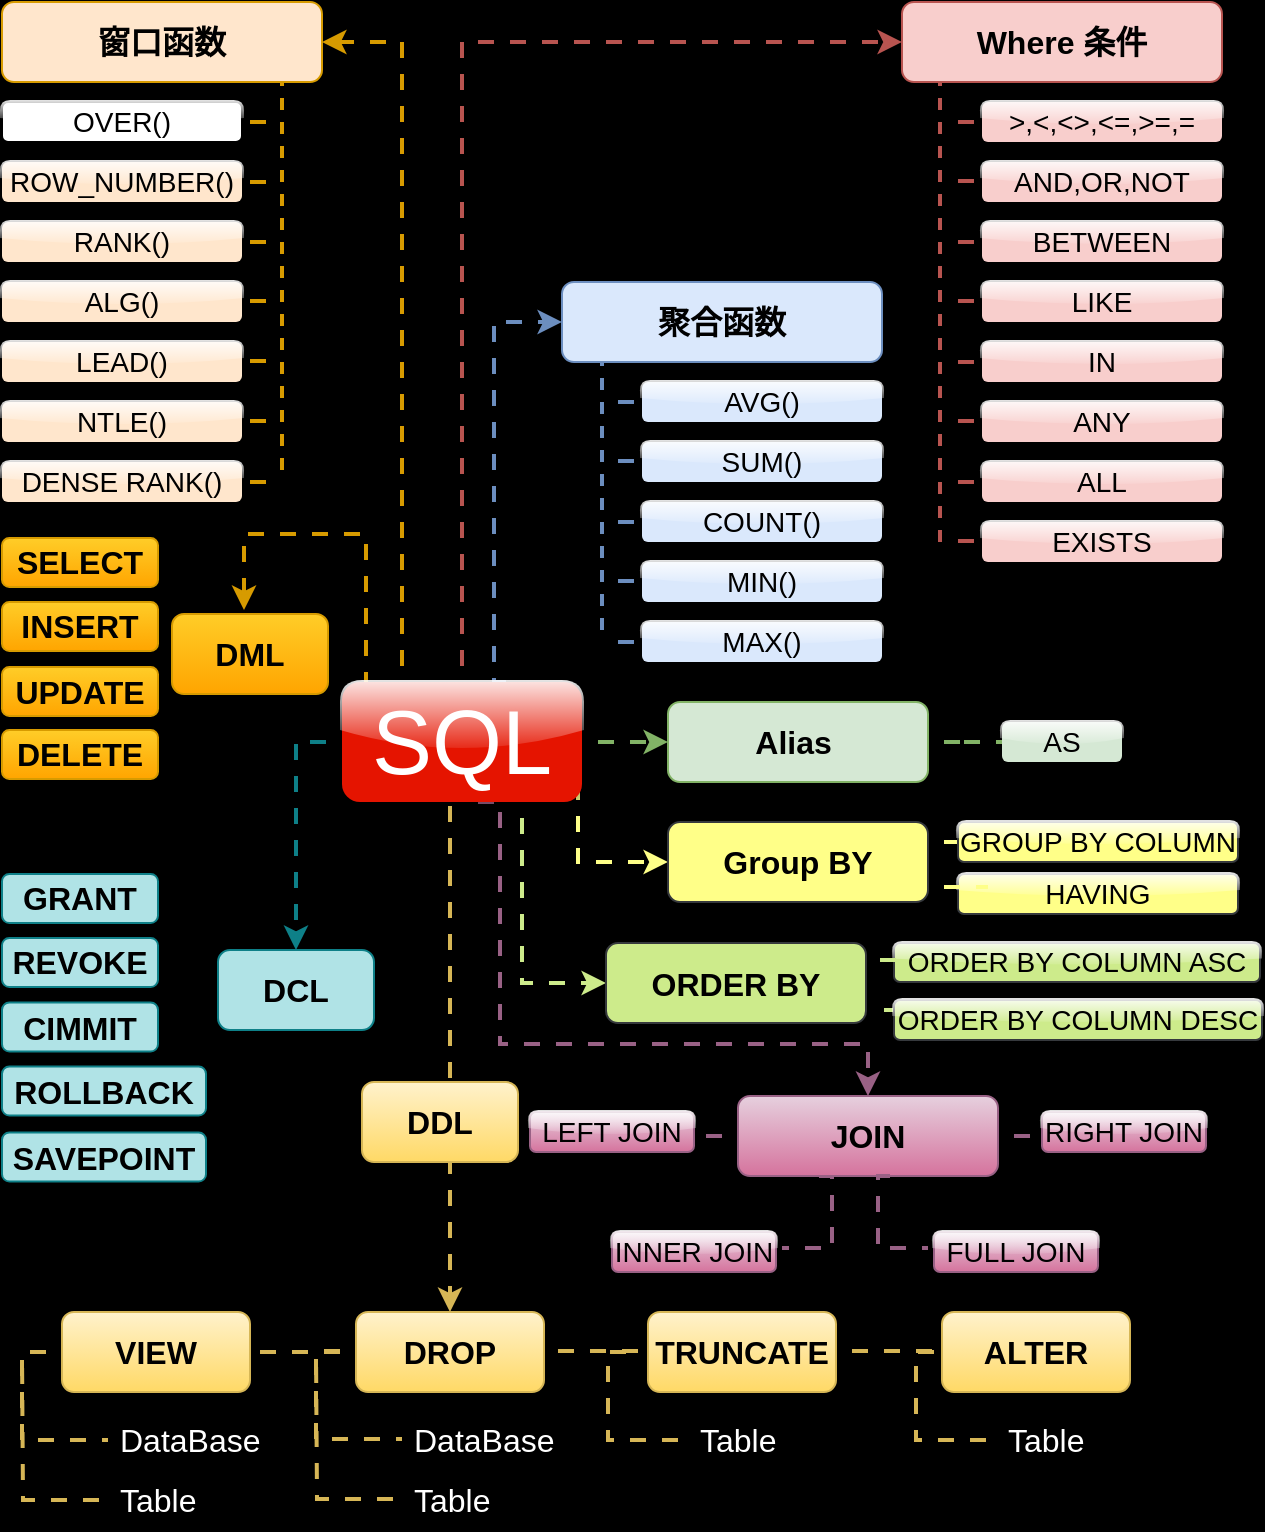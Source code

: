 <mxfile version="24.7.6">
  <diagram name="第 1 页" id="hkiS7akkz8xl4uqmDJ8C">
    <mxGraphModel dx="1306" dy="981" grid="0" gridSize="10" guides="1" tooltips="1" connect="1" arrows="1" fold="1" page="1" pageScale="1" pageWidth="827" pageHeight="1169" background="#000000" math="0" shadow="0">
      <root>
        <mxCell id="0" />
        <mxCell id="1" parent="0" />
        <mxCell id="HsaPHBdeyG-jnKCgwa2D-12" style="edgeStyle=orthogonalEdgeStyle;rounded=0;orthogonalLoop=1;jettySize=auto;html=1;exitX=0.25;exitY=0;exitDx=0;exitDy=0;entryX=1;entryY=0.5;entryDx=0;entryDy=0;strokeWidth=2;flowAnimation=1;fillColor=#ffe6cc;strokeColor=#d79b00;fontColor=#000000;" edge="1" parent="1" source="HsaPHBdeyG-jnKCgwa2D-1" target="HsaPHBdeyG-jnKCgwa2D-11">
          <mxGeometry relative="1" as="geometry">
            <Array as="points">
              <mxPoint x="350" y="310" />
              <mxPoint x="350" y="50" />
            </Array>
          </mxGeometry>
        </mxCell>
        <mxCell id="HsaPHBdeyG-jnKCgwa2D-25" style="edgeStyle=orthogonalEdgeStyle;rounded=0;orthogonalLoop=1;jettySize=auto;html=1;exitX=0.5;exitY=0;exitDx=0;exitDy=0;entryX=0;entryY=0.5;entryDx=0;entryDy=0;strokeWidth=2;fillColor=#f8cecc;strokeColor=#b85450;flowAnimation=1;fontColor=#000000;" edge="1" parent="1" source="HsaPHBdeyG-jnKCgwa2D-1" target="HsaPHBdeyG-jnKCgwa2D-24">
          <mxGeometry relative="1" as="geometry" />
        </mxCell>
        <mxCell id="HsaPHBdeyG-jnKCgwa2D-52" style="edgeStyle=orthogonalEdgeStyle;rounded=0;orthogonalLoop=1;jettySize=auto;html=1;exitX=0.75;exitY=0;exitDx=0;exitDy=0;entryX=0;entryY=0.5;entryDx=0;entryDy=0;fillColor=#dae8fc;strokeColor=#6c8ebf;strokeWidth=2;flowAnimation=1;fontColor=#000000;" edge="1" parent="1" source="HsaPHBdeyG-jnKCgwa2D-1" target="HsaPHBdeyG-jnKCgwa2D-51">
          <mxGeometry relative="1" as="geometry">
            <Array as="points">
              <mxPoint x="396" y="370" />
              <mxPoint x="396" y="190" />
            </Array>
          </mxGeometry>
        </mxCell>
        <mxCell id="HsaPHBdeyG-jnKCgwa2D-69" style="edgeStyle=orthogonalEdgeStyle;rounded=0;orthogonalLoop=1;jettySize=auto;html=1;exitX=1;exitY=0.5;exitDx=0;exitDy=0;fillColor=#d5e8d4;strokeColor=#82b366;strokeWidth=2;flowAnimation=1;fontColor=#000000;" edge="1" parent="1" source="HsaPHBdeyG-jnKCgwa2D-1" target="HsaPHBdeyG-jnKCgwa2D-68">
          <mxGeometry relative="1" as="geometry" />
        </mxCell>
        <mxCell id="HsaPHBdeyG-jnKCgwa2D-79" style="edgeStyle=orthogonalEdgeStyle;rounded=0;orthogonalLoop=1;jettySize=auto;html=1;exitX=1;exitY=0.75;exitDx=0;exitDy=0;entryX=0;entryY=0.5;entryDx=0;entryDy=0;strokeWidth=2;strokeColor=#feff88;fillColor=#ffff88;flowAnimation=1;" edge="1" parent="1" source="HsaPHBdeyG-jnKCgwa2D-1" target="HsaPHBdeyG-jnKCgwa2D-72">
          <mxGeometry relative="1" as="geometry">
            <Array as="points">
              <mxPoint x="438" y="415" />
              <mxPoint x="438" y="460" />
            </Array>
          </mxGeometry>
        </mxCell>
        <mxCell id="HsaPHBdeyG-jnKCgwa2D-81" style="edgeStyle=orthogonalEdgeStyle;rounded=0;orthogonalLoop=1;jettySize=auto;html=1;exitX=0.75;exitY=1;exitDx=0;exitDy=0;entryX=0;entryY=0.5;entryDx=0;entryDy=0;fillColor=#cdeb8b;strokeColor=#cdeb8b;strokeWidth=2;flowAnimation=1;" edge="1" parent="1" source="HsaPHBdeyG-jnKCgwa2D-1" target="HsaPHBdeyG-jnKCgwa2D-80">
          <mxGeometry relative="1" as="geometry" />
        </mxCell>
        <mxCell id="HsaPHBdeyG-jnKCgwa2D-91" style="edgeStyle=orthogonalEdgeStyle;rounded=0;orthogonalLoop=1;jettySize=auto;html=1;exitX=0.5;exitY=1;exitDx=0;exitDy=0;entryX=0.5;entryY=0;entryDx=0;entryDy=0;fillColor=#e6d0de;gradientColor=#d5739d;strokeColor=#996185;strokeWidth=2;flowAnimation=1;" edge="1" parent="1" source="HsaPHBdeyG-jnKCgwa2D-1" target="HsaPHBdeyG-jnKCgwa2D-90">
          <mxGeometry relative="1" as="geometry">
            <Array as="points">
              <mxPoint x="399" y="430" />
              <mxPoint x="399" y="551" />
              <mxPoint x="583" y="551" />
            </Array>
          </mxGeometry>
        </mxCell>
        <mxCell id="HsaPHBdeyG-jnKCgwa2D-103" style="edgeStyle=orthogonalEdgeStyle;rounded=0;orthogonalLoop=1;jettySize=auto;html=1;exitX=0;exitY=0.25;exitDx=0;exitDy=0;fillColor=#ffcd28;gradientColor=#ffa500;strokeColor=#d79b00;strokeWidth=2;flowAnimation=1;" edge="1" parent="1" source="HsaPHBdeyG-jnKCgwa2D-1">
          <mxGeometry relative="1" as="geometry">
            <mxPoint x="271" y="334" as="targetPoint" />
            <Array as="points">
              <mxPoint x="332" y="385" />
              <mxPoint x="332" y="296" />
              <mxPoint x="271" y="296" />
            </Array>
          </mxGeometry>
        </mxCell>
        <mxCell id="HsaPHBdeyG-jnKCgwa2D-115" style="edgeStyle=orthogonalEdgeStyle;rounded=0;orthogonalLoop=1;jettySize=auto;html=1;exitX=0;exitY=0.5;exitDx=0;exitDy=0;entryX=0.5;entryY=0;entryDx=0;entryDy=0;fillColor=#b0e3e6;strokeColor=#0e8088;strokeWidth=2;flowAnimation=1;" edge="1" parent="1" source="HsaPHBdeyG-jnKCgwa2D-1" target="HsaPHBdeyG-jnKCgwa2D-114">
          <mxGeometry relative="1" as="geometry" />
        </mxCell>
        <mxCell id="HsaPHBdeyG-jnKCgwa2D-1" value="SQL" style="rounded=1;whiteSpace=wrap;html=1;fillColor=#e51400;fontColor=#ffffff;strokeColor=none;fontSize=45;glass=1;shadow=1;gradientColor=none;" vertex="1" parent="1">
          <mxGeometry x="320" y="370" width="120" height="60" as="geometry" />
        </mxCell>
        <mxCell id="HsaPHBdeyG-jnKCgwa2D-132" style="edgeStyle=orthogonalEdgeStyle;rounded=0;orthogonalLoop=1;jettySize=auto;html=1;exitX=0.5;exitY=1;exitDx=0;exitDy=0;entryX=0.5;entryY=0;entryDx=0;entryDy=0;fillColor=#fff2cc;gradientColor=#ffd966;strokeColor=#d6b656;strokeWidth=2;flowAnimation=1;" edge="1" parent="1" source="HsaPHBdeyG-jnKCgwa2D-1" target="HsaPHBdeyG-jnKCgwa2D-125">
          <mxGeometry relative="1" as="geometry">
            <Array as="points">
              <mxPoint x="374" y="430" />
            </Array>
          </mxGeometry>
        </mxCell>
        <mxCell id="HsaPHBdeyG-jnKCgwa2D-2" value="OVER()" style="rounded=1;whiteSpace=wrap;html=1;glass=1;fontSize=14;" vertex="1" parent="1">
          <mxGeometry x="150" y="80" width="120" height="20" as="geometry" />
        </mxCell>
        <mxCell id="HsaPHBdeyG-jnKCgwa2D-3" value="ROW_NUMBER()" style="rounded=1;whiteSpace=wrap;html=1;glass=1;fillColor=#ffe6cc;strokeColor=none;fontSize=14;fontColor=#000000;" vertex="1" parent="1">
          <mxGeometry x="150" y="110" width="120" height="20" as="geometry" />
        </mxCell>
        <mxCell id="HsaPHBdeyG-jnKCgwa2D-4" value="RANK()" style="rounded=1;whiteSpace=wrap;html=1;glass=1;fillColor=#ffe6cc;strokeColor=none;fontSize=14;fontColor=#000000;" vertex="1" parent="1">
          <mxGeometry x="150" y="140" width="120" height="20" as="geometry" />
        </mxCell>
        <mxCell id="HsaPHBdeyG-jnKCgwa2D-6" value="ALG&lt;span style=&quot;background-color: initial; font-size: 14px;&quot;&gt;()&lt;/span&gt;" style="rounded=1;whiteSpace=wrap;html=1;glass=1;fillColor=#ffe6cc;strokeColor=none;fontSize=14;fontColor=#000000;" vertex="1" parent="1">
          <mxGeometry x="150" y="170" width="120" height="20" as="geometry" />
        </mxCell>
        <mxCell id="HsaPHBdeyG-jnKCgwa2D-7" value="LEAD()" style="rounded=1;whiteSpace=wrap;html=1;glass=1;fillColor=#ffe6cc;strokeColor=none;fontSize=14;fontColor=#000000;" vertex="1" parent="1">
          <mxGeometry x="150" y="200" width="120" height="20" as="geometry" />
        </mxCell>
        <mxCell id="HsaPHBdeyG-jnKCgwa2D-8" value="NTLE()" style="rounded=1;whiteSpace=wrap;html=1;glass=1;fillColor=#ffe6cc;strokeColor=none;fontSize=14;fontColor=#000000;" vertex="1" parent="1">
          <mxGeometry x="150" y="230" width="120" height="20" as="geometry" />
        </mxCell>
        <mxCell id="HsaPHBdeyG-jnKCgwa2D-14" style="edgeStyle=orthogonalEdgeStyle;rounded=0;orthogonalLoop=1;jettySize=auto;html=1;exitX=1;exitY=0.5;exitDx=0;exitDy=0;endArrow=none;endFill=0;fillColor=#ffe6cc;strokeColor=#d79b00;strokeWidth=2;flowAnimation=1;entryX=1;entryY=0.5;entryDx=0;entryDy=0;fontColor=#000000;" edge="1" parent="1" target="HsaPHBdeyG-jnKCgwa2D-9">
          <mxGeometry relative="1" as="geometry">
            <mxPoint x="290" y="270" as="sourcePoint" />
          </mxGeometry>
        </mxCell>
        <mxCell id="HsaPHBdeyG-jnKCgwa2D-9" value="&lt;span style=&quot;background-color: initial; font-size: 14px;&quot;&gt;DENSE RANK()&lt;/span&gt;" style="rounded=1;whiteSpace=wrap;html=1;glass=1;fillColor=#ffe6cc;strokeColor=none;fontSize=14;fontColor=#000000;" vertex="1" parent="1">
          <mxGeometry x="150" y="260" width="120" height="20" as="geometry" />
        </mxCell>
        <mxCell id="HsaPHBdeyG-jnKCgwa2D-13" style="edgeStyle=orthogonalEdgeStyle;rounded=0;orthogonalLoop=1;jettySize=auto;html=1;exitX=0.75;exitY=1;exitDx=0;exitDy=0;dashed=1;flowAnimation=1;endArrow=none;endFill=0;fillColor=#ffe6cc;strokeColor=#d79b00;strokeWidth=2;fontColor=#000000;" edge="1" parent="1">
          <mxGeometry relative="1" as="geometry">
            <mxPoint x="290" y="270" as="targetPoint" />
            <mxPoint x="290" y="70" as="sourcePoint" />
          </mxGeometry>
        </mxCell>
        <mxCell id="HsaPHBdeyG-jnKCgwa2D-11" value="窗口函数" style="rounded=1;whiteSpace=wrap;html=1;fillColor=#ffe6cc;strokeColor=#d79b00;fontStyle=1;fontSize=16;fontColor=#000000;" vertex="1" parent="1">
          <mxGeometry x="150" y="30" width="160" height="40" as="geometry" />
        </mxCell>
        <mxCell id="HsaPHBdeyG-jnKCgwa2D-15" style="edgeStyle=orthogonalEdgeStyle;rounded=0;orthogonalLoop=1;jettySize=auto;html=1;exitX=1;exitY=0.5;exitDx=0;exitDy=0;endArrow=none;endFill=0;fillColor=#ffe6cc;strokeColor=#d79b00;strokeWidth=2;flowAnimation=1;entryX=1;entryY=0.5;entryDx=0;entryDy=0;fontColor=#000000;" edge="1" parent="1">
          <mxGeometry relative="1" as="geometry">
            <mxPoint x="270" y="239.5" as="targetPoint" />
            <mxPoint x="290" y="239.5" as="sourcePoint" />
          </mxGeometry>
        </mxCell>
        <mxCell id="HsaPHBdeyG-jnKCgwa2D-18" style="edgeStyle=orthogonalEdgeStyle;rounded=0;orthogonalLoop=1;jettySize=auto;html=1;exitX=1;exitY=0.5;exitDx=0;exitDy=0;endArrow=none;endFill=0;fillColor=#ffe6cc;strokeColor=#d79b00;strokeWidth=2;flowAnimation=1;entryX=1;entryY=0.5;entryDx=0;entryDy=0;fontColor=#000000;" edge="1" parent="1">
          <mxGeometry relative="1" as="geometry">
            <mxPoint x="270" y="209.5" as="targetPoint" />
            <mxPoint x="290" y="209.5" as="sourcePoint" />
          </mxGeometry>
        </mxCell>
        <mxCell id="HsaPHBdeyG-jnKCgwa2D-19" style="edgeStyle=orthogonalEdgeStyle;rounded=0;orthogonalLoop=1;jettySize=auto;html=1;exitX=1;exitY=0.5;exitDx=0;exitDy=0;endArrow=none;endFill=0;fillColor=#ffe6cc;strokeColor=#d79b00;strokeWidth=2;flowAnimation=1;entryX=1;entryY=0.5;entryDx=0;entryDy=0;fontColor=#000000;" edge="1" parent="1">
          <mxGeometry relative="1" as="geometry">
            <mxPoint x="270" y="179.5" as="targetPoint" />
            <mxPoint x="290" y="179.5" as="sourcePoint" />
          </mxGeometry>
        </mxCell>
        <mxCell id="HsaPHBdeyG-jnKCgwa2D-23" value="" style="group;fontColor=#000000;" vertex="1" connectable="0" parent="1">
          <mxGeometry x="270" y="90" width="20" height="60" as="geometry" />
        </mxCell>
        <mxCell id="HsaPHBdeyG-jnKCgwa2D-20" style="edgeStyle=orthogonalEdgeStyle;rounded=0;orthogonalLoop=1;jettySize=auto;html=1;exitX=1;exitY=0.5;exitDx=0;exitDy=0;endArrow=none;endFill=0;fillColor=#ffe6cc;strokeColor=#d79b00;strokeWidth=2;flowAnimation=1;entryX=1;entryY=0.5;entryDx=0;entryDy=0;fontColor=#000000;" edge="1" parent="HsaPHBdeyG-jnKCgwa2D-23">
          <mxGeometry relative="1" as="geometry">
            <mxPoint y="60" as="targetPoint" />
            <mxPoint x="20" y="60" as="sourcePoint" />
          </mxGeometry>
        </mxCell>
        <mxCell id="HsaPHBdeyG-jnKCgwa2D-21" style="edgeStyle=orthogonalEdgeStyle;rounded=0;orthogonalLoop=1;jettySize=auto;html=1;exitX=1;exitY=0.5;exitDx=0;exitDy=0;endArrow=none;endFill=0;fillColor=#ffe6cc;strokeColor=#d79b00;strokeWidth=2;flowAnimation=1;entryX=1;entryY=0.5;entryDx=0;entryDy=0;fontColor=#000000;" edge="1" parent="HsaPHBdeyG-jnKCgwa2D-23">
          <mxGeometry relative="1" as="geometry">
            <mxPoint y="30" as="targetPoint" />
            <mxPoint x="20" y="30" as="sourcePoint" />
          </mxGeometry>
        </mxCell>
        <mxCell id="HsaPHBdeyG-jnKCgwa2D-22" style="edgeStyle=orthogonalEdgeStyle;rounded=0;orthogonalLoop=1;jettySize=auto;html=1;exitX=1;exitY=0.5;exitDx=0;exitDy=0;endArrow=none;endFill=0;fillColor=#ffe6cc;strokeColor=#d79b00;strokeWidth=2;flowAnimation=1;entryX=1;entryY=0.5;entryDx=0;entryDy=0;fontColor=#000000;" edge="1" parent="HsaPHBdeyG-jnKCgwa2D-23">
          <mxGeometry relative="1" as="geometry">
            <mxPoint as="targetPoint" />
            <mxPoint x="20" as="sourcePoint" />
          </mxGeometry>
        </mxCell>
        <mxCell id="HsaPHBdeyG-jnKCgwa2D-24" value="Where 条件" style="rounded=1;whiteSpace=wrap;html=1;fillColor=#f8cecc;strokeColor=#b85450;fontStyle=1;fontSize=16;fontColor=#000000;" vertex="1" parent="1">
          <mxGeometry x="600" y="30" width="160" height="40" as="geometry" />
        </mxCell>
        <mxCell id="HsaPHBdeyG-jnKCgwa2D-27" value="&amp;gt;,&amp;lt;,&amp;lt;&amp;gt;,&amp;lt;=,&amp;gt;=,=" style="rounded=1;whiteSpace=wrap;html=1;glass=1;fillColor=#f8cecc;strokeColor=none;fontSize=14;fontColor=#000000;" vertex="1" parent="1">
          <mxGeometry x="640" y="80" width="120" height="20" as="geometry" />
        </mxCell>
        <mxCell id="HsaPHBdeyG-jnKCgwa2D-28" value="AND,OR,NOT" style="rounded=1;whiteSpace=wrap;html=1;glass=1;fillColor=#f8cecc;strokeColor=none;fontSize=14;fontColor=#000000;" vertex="1" parent="1">
          <mxGeometry x="640" y="110" width="120" height="20" as="geometry" />
        </mxCell>
        <mxCell id="HsaPHBdeyG-jnKCgwa2D-29" value="BETWEEN" style="rounded=1;whiteSpace=wrap;html=1;glass=1;fillColor=#f8cecc;strokeColor=none;fontSize=14;fontColor=#000000;" vertex="1" parent="1">
          <mxGeometry x="640" y="140" width="120" height="20" as="geometry" />
        </mxCell>
        <mxCell id="HsaPHBdeyG-jnKCgwa2D-30" value="LIKE" style="rounded=1;whiteSpace=wrap;html=1;glass=1;fillColor=#f8cecc;strokeColor=none;fontSize=14;fontColor=#000000;" vertex="1" parent="1">
          <mxGeometry x="640" y="170" width="120" height="20" as="geometry" />
        </mxCell>
        <mxCell id="HsaPHBdeyG-jnKCgwa2D-31" value="IN" style="rounded=1;whiteSpace=wrap;html=1;glass=1;fillColor=#f8cecc;strokeColor=none;fontSize=14;fontColor=#000000;" vertex="1" parent="1">
          <mxGeometry x="640" y="200" width="120" height="20" as="geometry" />
        </mxCell>
        <mxCell id="HsaPHBdeyG-jnKCgwa2D-32" value="ANY" style="rounded=1;whiteSpace=wrap;html=1;glass=1;fillColor=#f8cecc;strokeColor=none;fontSize=14;fontColor=#000000;" vertex="1" parent="1">
          <mxGeometry x="640" y="230" width="120" height="20" as="geometry" />
        </mxCell>
        <mxCell id="HsaPHBdeyG-jnKCgwa2D-33" value="ALL" style="rounded=1;whiteSpace=wrap;html=1;glass=1;fillColor=#f8cecc;strokeColor=none;fontSize=14;fontColor=#000000;" vertex="1" parent="1">
          <mxGeometry x="640" y="260" width="120" height="20" as="geometry" />
        </mxCell>
        <mxCell id="HsaPHBdeyG-jnKCgwa2D-34" value="EXISTS" style="rounded=1;whiteSpace=wrap;html=1;glass=1;fillColor=#f8cecc;strokeColor=none;fontSize=14;fontColor=#000000;" vertex="1" parent="1">
          <mxGeometry x="640" y="290" width="120" height="20" as="geometry" />
        </mxCell>
        <mxCell id="HsaPHBdeyG-jnKCgwa2D-35" style="edgeStyle=orthogonalEdgeStyle;rounded=0;orthogonalLoop=1;jettySize=auto;html=1;exitX=0.75;exitY=1;exitDx=0;exitDy=0;dashed=1;flowAnimation=1;endArrow=none;endFill=0;fillColor=#f8cecc;strokeColor=#b85450;strokeWidth=2;fontColor=#000000;" edge="1" parent="1">
          <mxGeometry relative="1" as="geometry">
            <mxPoint x="619" y="300" as="targetPoint" />
            <mxPoint x="619" y="70" as="sourcePoint" />
          </mxGeometry>
        </mxCell>
        <mxCell id="HsaPHBdeyG-jnKCgwa2D-41" value="" style="group;fontColor=#000000;" vertex="1" connectable="0" parent="1">
          <mxGeometry x="620" y="90" width="20" height="29.5" as="geometry" />
        </mxCell>
        <mxCell id="HsaPHBdeyG-jnKCgwa2D-36" style="edgeStyle=orthogonalEdgeStyle;rounded=0;orthogonalLoop=1;jettySize=auto;html=1;exitX=1;exitY=0.5;exitDx=0;exitDy=0;endArrow=none;endFill=0;fillColor=#f8cecc;strokeColor=#b85450;strokeWidth=2;flowAnimation=1;entryX=1;entryY=0.5;entryDx=0;entryDy=0;fontColor=#000000;" edge="1" parent="HsaPHBdeyG-jnKCgwa2D-41">
          <mxGeometry relative="1" as="geometry">
            <mxPoint x="20" as="targetPoint" />
            <mxPoint as="sourcePoint" />
          </mxGeometry>
        </mxCell>
        <mxCell id="HsaPHBdeyG-jnKCgwa2D-37" style="edgeStyle=orthogonalEdgeStyle;rounded=0;orthogonalLoop=1;jettySize=auto;html=1;exitX=1;exitY=0.5;exitDx=0;exitDy=0;endArrow=none;endFill=0;fillColor=#f8cecc;strokeColor=#b85450;strokeWidth=2;flowAnimation=1;entryX=1;entryY=0.5;entryDx=0;entryDy=0;fontColor=#000000;" edge="1" parent="HsaPHBdeyG-jnKCgwa2D-41">
          <mxGeometry relative="1" as="geometry">
            <mxPoint x="20" y="29.5" as="targetPoint" />
            <mxPoint y="29.5" as="sourcePoint" />
          </mxGeometry>
        </mxCell>
        <mxCell id="HsaPHBdeyG-jnKCgwa2D-42" value="" style="group;fontColor=#000000;" vertex="1" connectable="0" parent="1">
          <mxGeometry x="620" y="150" width="20" height="29.5" as="geometry" />
        </mxCell>
        <mxCell id="HsaPHBdeyG-jnKCgwa2D-43" style="edgeStyle=orthogonalEdgeStyle;rounded=0;orthogonalLoop=1;jettySize=auto;html=1;exitX=1;exitY=0.5;exitDx=0;exitDy=0;endArrow=none;endFill=0;fillColor=#f8cecc;strokeColor=#b85450;strokeWidth=2;flowAnimation=1;entryX=1;entryY=0.5;entryDx=0;entryDy=0;fontColor=#000000;" edge="1" parent="HsaPHBdeyG-jnKCgwa2D-42">
          <mxGeometry relative="1" as="geometry">
            <mxPoint x="20" as="targetPoint" />
            <mxPoint as="sourcePoint" />
          </mxGeometry>
        </mxCell>
        <mxCell id="HsaPHBdeyG-jnKCgwa2D-44" style="edgeStyle=orthogonalEdgeStyle;rounded=0;orthogonalLoop=1;jettySize=auto;html=1;exitX=1;exitY=0.5;exitDx=0;exitDy=0;endArrow=none;endFill=0;fillColor=#f8cecc;strokeColor=#b85450;strokeWidth=2;flowAnimation=1;entryX=1;entryY=0.5;entryDx=0;entryDy=0;fontColor=#000000;" edge="1" parent="HsaPHBdeyG-jnKCgwa2D-42">
          <mxGeometry relative="1" as="geometry">
            <mxPoint x="20" y="29.5" as="targetPoint" />
            <mxPoint y="29.5" as="sourcePoint" />
          </mxGeometry>
        </mxCell>
        <mxCell id="HsaPHBdeyG-jnKCgwa2D-45" value="" style="group;fontColor=#000000;" vertex="1" connectable="0" parent="1">
          <mxGeometry x="620" y="210" width="20" height="29.5" as="geometry" />
        </mxCell>
        <mxCell id="HsaPHBdeyG-jnKCgwa2D-46" style="edgeStyle=orthogonalEdgeStyle;rounded=0;orthogonalLoop=1;jettySize=auto;html=1;exitX=1;exitY=0.5;exitDx=0;exitDy=0;endArrow=none;endFill=0;fillColor=#f8cecc;strokeColor=#b85450;strokeWidth=2;flowAnimation=1;entryX=1;entryY=0.5;entryDx=0;entryDy=0;fontColor=#000000;" edge="1" parent="HsaPHBdeyG-jnKCgwa2D-45">
          <mxGeometry relative="1" as="geometry">
            <mxPoint x="20" as="targetPoint" />
            <mxPoint as="sourcePoint" />
          </mxGeometry>
        </mxCell>
        <mxCell id="HsaPHBdeyG-jnKCgwa2D-47" style="edgeStyle=orthogonalEdgeStyle;rounded=0;orthogonalLoop=1;jettySize=auto;html=1;exitX=1;exitY=0.5;exitDx=0;exitDy=0;endArrow=none;endFill=0;fillColor=#f8cecc;strokeColor=#b85450;strokeWidth=2;flowAnimation=1;entryX=1;entryY=0.5;entryDx=0;entryDy=0;fontColor=#000000;" edge="1" parent="HsaPHBdeyG-jnKCgwa2D-45">
          <mxGeometry relative="1" as="geometry">
            <mxPoint x="20" y="29.5" as="targetPoint" />
            <mxPoint y="29.5" as="sourcePoint" />
          </mxGeometry>
        </mxCell>
        <mxCell id="HsaPHBdeyG-jnKCgwa2D-48" value="" style="group;fontColor=#000000;" vertex="1" connectable="0" parent="1">
          <mxGeometry x="620" y="270" width="20" height="29.5" as="geometry" />
        </mxCell>
        <mxCell id="HsaPHBdeyG-jnKCgwa2D-49" style="edgeStyle=orthogonalEdgeStyle;rounded=0;orthogonalLoop=1;jettySize=auto;html=1;exitX=1;exitY=0.5;exitDx=0;exitDy=0;endArrow=none;endFill=0;fillColor=#f8cecc;strokeColor=#b85450;strokeWidth=2;flowAnimation=1;entryX=1;entryY=0.5;entryDx=0;entryDy=0;fontColor=#000000;" edge="1" parent="HsaPHBdeyG-jnKCgwa2D-48">
          <mxGeometry relative="1" as="geometry">
            <mxPoint x="20" as="targetPoint" />
            <mxPoint as="sourcePoint" />
          </mxGeometry>
        </mxCell>
        <mxCell id="HsaPHBdeyG-jnKCgwa2D-50" style="edgeStyle=orthogonalEdgeStyle;rounded=0;orthogonalLoop=1;jettySize=auto;html=1;exitX=1;exitY=0.5;exitDx=0;exitDy=0;endArrow=none;endFill=0;fillColor=#f8cecc;strokeColor=#b85450;strokeWidth=2;flowAnimation=1;entryX=1;entryY=0.5;entryDx=0;entryDy=0;fontColor=#000000;" edge="1" parent="HsaPHBdeyG-jnKCgwa2D-48">
          <mxGeometry relative="1" as="geometry">
            <mxPoint x="20" y="29.5" as="targetPoint" />
            <mxPoint y="29.5" as="sourcePoint" />
          </mxGeometry>
        </mxCell>
        <mxCell id="HsaPHBdeyG-jnKCgwa2D-51" value="聚合函数" style="rounded=1;whiteSpace=wrap;html=1;fillColor=#dae8fc;strokeColor=#6c8ebf;fontStyle=1;fontSize=16;fontColor=#000000;" vertex="1" parent="1">
          <mxGeometry x="430" y="170" width="160" height="40" as="geometry" />
        </mxCell>
        <mxCell id="HsaPHBdeyG-jnKCgwa2D-53" value="AVG()" style="rounded=1;whiteSpace=wrap;html=1;glass=1;fillColor=#dae8fc;strokeColor=none;fontSize=14;fontColor=#000000;" vertex="1" parent="1">
          <mxGeometry x="470" y="220" width="120" height="20" as="geometry" />
        </mxCell>
        <mxCell id="HsaPHBdeyG-jnKCgwa2D-54" value="SUM()" style="rounded=1;whiteSpace=wrap;html=1;glass=1;fillColor=#dae8fc;strokeColor=none;fontSize=14;fontColor=#000000;" vertex="1" parent="1">
          <mxGeometry x="470" y="250" width="120" height="20" as="geometry" />
        </mxCell>
        <mxCell id="HsaPHBdeyG-jnKCgwa2D-55" value="COUNT()" style="rounded=1;whiteSpace=wrap;html=1;glass=1;fillColor=#dae8fc;strokeColor=none;fontSize=14;fontColor=#000000;" vertex="1" parent="1">
          <mxGeometry x="470" y="280" width="120" height="20" as="geometry" />
        </mxCell>
        <mxCell id="HsaPHBdeyG-jnKCgwa2D-56" value="MIN()" style="rounded=1;whiteSpace=wrap;html=1;glass=1;fillColor=#dae8fc;strokeColor=none;fontSize=14;fontColor=#000000;" vertex="1" parent="1">
          <mxGeometry x="470" y="310" width="120" height="20" as="geometry" />
        </mxCell>
        <mxCell id="HsaPHBdeyG-jnKCgwa2D-57" value="MAX()" style="rounded=1;whiteSpace=wrap;html=1;glass=1;fillColor=#dae8fc;strokeColor=none;fontSize=14;fontColor=#000000;" vertex="1" parent="1">
          <mxGeometry x="470" y="340" width="120" height="20" as="geometry" />
        </mxCell>
        <mxCell id="HsaPHBdeyG-jnKCgwa2D-61" value="" style="group;fontColor=#000000;" vertex="1" connectable="0" parent="1">
          <mxGeometry x="450" y="230" width="20" height="29.5" as="geometry" />
        </mxCell>
        <mxCell id="HsaPHBdeyG-jnKCgwa2D-59" style="edgeStyle=orthogonalEdgeStyle;rounded=0;orthogonalLoop=1;jettySize=auto;html=1;exitX=1;exitY=0.5;exitDx=0;exitDy=0;endArrow=none;endFill=0;fillColor=#dae8fc;strokeColor=#6c8ebf;strokeWidth=2;flowAnimation=1;entryX=1;entryY=0.5;entryDx=0;entryDy=0;fontColor=#000000;" edge="1" parent="HsaPHBdeyG-jnKCgwa2D-61">
          <mxGeometry relative="1" as="geometry">
            <mxPoint x="20" as="targetPoint" />
            <mxPoint as="sourcePoint" />
          </mxGeometry>
        </mxCell>
        <mxCell id="HsaPHBdeyG-jnKCgwa2D-60" style="edgeStyle=orthogonalEdgeStyle;rounded=0;orthogonalLoop=1;jettySize=auto;html=1;exitX=1;exitY=0.5;exitDx=0;exitDy=0;endArrow=none;endFill=0;fillColor=#dae8fc;strokeColor=#6c8ebf;strokeWidth=2;flowAnimation=1;entryX=1;entryY=0.5;entryDx=0;entryDy=0;fontColor=#000000;" edge="1" parent="HsaPHBdeyG-jnKCgwa2D-61">
          <mxGeometry relative="1" as="geometry">
            <mxPoint x="20" y="29.5" as="targetPoint" />
            <mxPoint y="29.5" as="sourcePoint" />
          </mxGeometry>
        </mxCell>
        <mxCell id="HsaPHBdeyG-jnKCgwa2D-62" value="" style="group;fontColor=#000000;" vertex="1" connectable="0" parent="1">
          <mxGeometry x="450" y="290" width="20" height="29.5" as="geometry" />
        </mxCell>
        <mxCell id="HsaPHBdeyG-jnKCgwa2D-63" style="edgeStyle=orthogonalEdgeStyle;rounded=0;orthogonalLoop=1;jettySize=auto;html=1;exitX=1;exitY=0.5;exitDx=0;exitDy=0;endArrow=none;endFill=0;fillColor=#dae8fc;strokeColor=#6c8ebf;strokeWidth=2;flowAnimation=1;entryX=1;entryY=0.5;entryDx=0;entryDy=0;fontColor=#000000;" edge="1" parent="HsaPHBdeyG-jnKCgwa2D-62">
          <mxGeometry relative="1" as="geometry">
            <mxPoint x="20" as="targetPoint" />
            <mxPoint as="sourcePoint" />
          </mxGeometry>
        </mxCell>
        <mxCell id="HsaPHBdeyG-jnKCgwa2D-64" style="edgeStyle=orthogonalEdgeStyle;rounded=0;orthogonalLoop=1;jettySize=auto;html=1;exitX=1;exitY=0.5;exitDx=0;exitDy=0;endArrow=none;endFill=0;fillColor=#dae8fc;strokeColor=#6c8ebf;strokeWidth=2;flowAnimation=1;entryX=1;entryY=0.5;entryDx=0;entryDy=0;fontColor=#000000;" edge="1" parent="HsaPHBdeyG-jnKCgwa2D-62">
          <mxGeometry relative="1" as="geometry">
            <mxPoint x="20" y="29.5" as="targetPoint" />
            <mxPoint y="29.5" as="sourcePoint" />
          </mxGeometry>
        </mxCell>
        <mxCell id="HsaPHBdeyG-jnKCgwa2D-65" style="edgeStyle=orthogonalEdgeStyle;rounded=0;orthogonalLoop=1;jettySize=auto;html=1;exitX=1;exitY=0.5;exitDx=0;exitDy=0;endArrow=none;endFill=0;fillColor=#dae8fc;strokeColor=#6c8ebf;strokeWidth=2;flowAnimation=1;entryX=1;entryY=0.5;entryDx=0;entryDy=0;fontColor=#000000;" edge="1" parent="1">
          <mxGeometry relative="1" as="geometry">
            <mxPoint x="470" y="350" as="targetPoint" />
            <mxPoint x="450" y="350" as="sourcePoint" />
          </mxGeometry>
        </mxCell>
        <mxCell id="HsaPHBdeyG-jnKCgwa2D-66" style="edgeStyle=orthogonalEdgeStyle;rounded=0;orthogonalLoop=1;jettySize=auto;html=1;exitX=0.75;exitY=1;exitDx=0;exitDy=0;dashed=1;flowAnimation=1;endArrow=none;endFill=0;fillColor=#dae8fc;strokeColor=#6c8ebf;strokeWidth=2;fontColor=#000000;" edge="1" parent="1">
          <mxGeometry relative="1" as="geometry">
            <mxPoint x="450" y="350" as="targetPoint" />
            <mxPoint x="450" y="210" as="sourcePoint" />
          </mxGeometry>
        </mxCell>
        <mxCell id="HsaPHBdeyG-jnKCgwa2D-67" value="DML" style="rounded=1;whiteSpace=wrap;html=1;fillColor=#ffcd28;strokeColor=#d79b00;fontStyle=1;fontSize=16;gradientColor=#ffa500;" vertex="1" parent="1">
          <mxGeometry x="235" y="336" width="78" height="40" as="geometry" />
        </mxCell>
        <mxCell id="HsaPHBdeyG-jnKCgwa2D-71" style="edgeStyle=orthogonalEdgeStyle;rounded=0;orthogonalLoop=1;jettySize=auto;html=1;exitX=1;exitY=0.5;exitDx=0;exitDy=0;strokeWidth=2;endArrow=none;endFill=0;flowAnimation=1;fillColor=#d5e8d4;strokeColor=#82b366;fontColor=#000000;" edge="1" parent="1" source="HsaPHBdeyG-jnKCgwa2D-68" target="HsaPHBdeyG-jnKCgwa2D-70">
          <mxGeometry relative="1" as="geometry" />
        </mxCell>
        <mxCell id="HsaPHBdeyG-jnKCgwa2D-68" value="Alias&amp;nbsp;" style="rounded=1;whiteSpace=wrap;html=1;fillColor=#d5e8d4;strokeColor=#82b366;fontStyle=1;fontSize=16;fontColor=#000000;" vertex="1" parent="1">
          <mxGeometry x="483" y="380" width="130" height="40" as="geometry" />
        </mxCell>
        <mxCell id="HsaPHBdeyG-jnKCgwa2D-70" value="AS" style="rounded=1;whiteSpace=wrap;html=1;glass=1;fillColor=#d5e8d4;strokeColor=none;fontSize=14;fontColor=#000000;" vertex="1" parent="1">
          <mxGeometry x="650" y="390" width="60" height="20" as="geometry" />
        </mxCell>
        <mxCell id="HsaPHBdeyG-jnKCgwa2D-75" style="edgeStyle=orthogonalEdgeStyle;rounded=0;orthogonalLoop=1;jettySize=auto;html=1;exitX=1;exitY=0.25;exitDx=0;exitDy=0;entryX=0;entryY=0.5;entryDx=0;entryDy=0;strokeWidth=2;endArrow=none;endFill=0;flowAnimation=1;fillColor=#ffff88;strokeColor=#feff88;fontColor=#000000;" edge="1" parent="1" source="HsaPHBdeyG-jnKCgwa2D-72" target="HsaPHBdeyG-jnKCgwa2D-73">
          <mxGeometry relative="1" as="geometry" />
        </mxCell>
        <mxCell id="HsaPHBdeyG-jnKCgwa2D-72" value="Group BY" style="rounded=1;whiteSpace=wrap;html=1;fillColor=#ffff88;strokeColor=#36393d;fontStyle=1;fontSize=16;" vertex="1" parent="1">
          <mxGeometry x="483" y="440" width="130" height="40" as="geometry" />
        </mxCell>
        <mxCell id="HsaPHBdeyG-jnKCgwa2D-73" value="GROUP BY COLUMN" style="rounded=1;whiteSpace=wrap;html=1;glass=1;fillColor=#ffff88;strokeColor=#36393d;fontSize=14;" vertex="1" parent="1">
          <mxGeometry x="628" y="440" width="140" height="20" as="geometry" />
        </mxCell>
        <mxCell id="HsaPHBdeyG-jnKCgwa2D-120" value="" style="edgeStyle=orthogonalEdgeStyle;rounded=0;orthogonalLoop=1;jettySize=auto;html=1;" edge="1" parent="1" source="HsaPHBdeyG-jnKCgwa2D-74" target="HsaPHBdeyG-jnKCgwa2D-83">
          <mxGeometry relative="1" as="geometry" />
        </mxCell>
        <mxCell id="HsaPHBdeyG-jnKCgwa2D-74" value="HAVING" style="rounded=1;whiteSpace=wrap;html=1;glass=1;fillColor=#ffff88;strokeColor=#36393d;fontSize=14;" vertex="1" parent="1">
          <mxGeometry x="628" y="466" width="140" height="20" as="geometry" />
        </mxCell>
        <mxCell id="HsaPHBdeyG-jnKCgwa2D-78" style="edgeStyle=orthogonalEdgeStyle;rounded=0;orthogonalLoop=1;jettySize=auto;html=1;exitX=1;exitY=0.25;exitDx=0;exitDy=0;entryX=0;entryY=0.5;entryDx=0;entryDy=0;strokeWidth=2;endArrow=none;endFill=0;flowAnimation=1;fillColor=#ffff88;strokeColor=#feff88;fontColor=#000000;" edge="1" parent="1">
          <mxGeometry relative="1" as="geometry">
            <mxPoint x="613" y="472.5" as="sourcePoint" />
            <mxPoint x="643" y="472.5" as="targetPoint" />
          </mxGeometry>
        </mxCell>
        <mxCell id="HsaPHBdeyG-jnKCgwa2D-80" value="ORDER BY" style="rounded=1;whiteSpace=wrap;html=1;fillColor=#cdeb8b;strokeColor=#36393d;fontStyle=1;fontSize=16;" vertex="1" parent="1">
          <mxGeometry x="452" y="500.5" width="130" height="40" as="geometry" />
        </mxCell>
        <mxCell id="HsaPHBdeyG-jnKCgwa2D-83" value="ORDER BY COLUMN ASC" style="rounded=1;whiteSpace=wrap;html=1;glass=1;fillColor=#cdeb8b;strokeColor=#36393d;fontSize=14;" vertex="1" parent="1">
          <mxGeometry x="596" y="500.5" width="183" height="19.5" as="geometry" />
        </mxCell>
        <mxCell id="HsaPHBdeyG-jnKCgwa2D-86" value="" style="group" vertex="1" connectable="0" parent="1">
          <mxGeometry x="583" y="507" width="30" height="27" as="geometry" />
        </mxCell>
        <mxCell id="HsaPHBdeyG-jnKCgwa2D-85" style="edgeStyle=orthogonalEdgeStyle;rounded=0;orthogonalLoop=1;jettySize=auto;html=1;exitX=1;exitY=0.25;exitDx=0;exitDy=0;entryX=0;entryY=0.5;entryDx=0;entryDy=0;strokeWidth=2;endArrow=none;endFill=0;flowAnimation=1;fillColor=#ffff88;strokeColor=#cdeb8b;fontColor=#000000;" edge="1" parent="HsaPHBdeyG-jnKCgwa2D-86">
          <mxGeometry relative="1" as="geometry">
            <mxPoint y="27" as="sourcePoint" />
            <mxPoint x="30" y="27" as="targetPoint" />
          </mxGeometry>
        </mxCell>
        <mxCell id="HsaPHBdeyG-jnKCgwa2D-87" value="" style="group" vertex="1" connectable="0" parent="HsaPHBdeyG-jnKCgwa2D-86">
          <mxGeometry x="-2" y="-6.5" width="30" height="8.5" as="geometry" />
        </mxCell>
        <mxCell id="HsaPHBdeyG-jnKCgwa2D-88" style="edgeStyle=orthogonalEdgeStyle;rounded=0;orthogonalLoop=1;jettySize=auto;html=1;exitX=1;exitY=0.25;exitDx=0;exitDy=0;entryX=0;entryY=0.5;entryDx=0;entryDy=0;strokeWidth=2;endArrow=none;endFill=0;flowAnimation=1;fillColor=#ffff88;strokeColor=#cdeb8b;fontColor=#000000;" edge="1" parent="HsaPHBdeyG-jnKCgwa2D-87">
          <mxGeometry relative="1" as="geometry">
            <mxPoint y="8.5" as="sourcePoint" />
            <mxPoint x="30" y="8.5" as="targetPoint" />
          </mxGeometry>
        </mxCell>
        <mxCell id="HsaPHBdeyG-jnKCgwa2D-89" value="ORDER BY COLUMN DESC" style="rounded=1;whiteSpace=wrap;html=1;glass=1;fillColor=#cdeb8b;strokeColor=#36393d;fontSize=14;" vertex="1" parent="1">
          <mxGeometry x="596" y="529" width="184" height="20" as="geometry" />
        </mxCell>
        <mxCell id="HsaPHBdeyG-jnKCgwa2D-95" style="edgeStyle=orthogonalEdgeStyle;rounded=0;orthogonalLoop=1;jettySize=auto;html=1;exitX=0;exitY=0.5;exitDx=0;exitDy=0;entryX=1;entryY=0.5;entryDx=0;entryDy=0;fillColor=#e6d0de;gradientColor=#d5739d;strokeColor=#996185;strokeWidth=2;flowAnimation=1;endArrow=none;endFill=0;" edge="1" parent="1" source="HsaPHBdeyG-jnKCgwa2D-90" target="HsaPHBdeyG-jnKCgwa2D-94">
          <mxGeometry relative="1" as="geometry" />
        </mxCell>
        <mxCell id="HsaPHBdeyG-jnKCgwa2D-97" style="edgeStyle=orthogonalEdgeStyle;rounded=0;orthogonalLoop=1;jettySize=auto;html=1;exitX=1;exitY=0.5;exitDx=0;exitDy=0;entryX=0;entryY=0.5;entryDx=0;entryDy=0;fillColor=#e6d0de;gradientColor=#d5739d;strokeColor=#996185;endArrow=none;endFill=0;strokeWidth=2;flowAnimation=1;" edge="1" parent="1" source="HsaPHBdeyG-jnKCgwa2D-90" target="HsaPHBdeyG-jnKCgwa2D-96">
          <mxGeometry relative="1" as="geometry" />
        </mxCell>
        <mxCell id="HsaPHBdeyG-jnKCgwa2D-100" style="edgeStyle=orthogonalEdgeStyle;rounded=0;orthogonalLoop=1;jettySize=auto;html=1;exitX=0.25;exitY=1;exitDx=0;exitDy=0;fillColor=#e6d0de;gradientColor=#d5739d;strokeColor=#996185;strokeWidth=2;flowAnimation=1;endArrow=none;endFill=0;" edge="1" parent="1" source="HsaPHBdeyG-jnKCgwa2D-90">
          <mxGeometry relative="1" as="geometry">
            <mxPoint x="540" y="653" as="targetPoint" />
            <Array as="points">
              <mxPoint x="565" y="617" />
              <mxPoint x="565" y="653" />
            </Array>
          </mxGeometry>
        </mxCell>
        <mxCell id="HsaPHBdeyG-jnKCgwa2D-90" value="JOIN" style="rounded=1;whiteSpace=wrap;html=1;fillColor=#e6d0de;strokeColor=#996185;fontStyle=1;fontSize=16;gradientColor=#d5739d;" vertex="1" parent="1">
          <mxGeometry x="518" y="577" width="130" height="40" as="geometry" />
        </mxCell>
        <mxCell id="HsaPHBdeyG-jnKCgwa2D-94" value="LEFT JOIN" style="rounded=1;whiteSpace=wrap;html=1;glass=1;fillColor=#e6d0de;strokeColor=#996185;fontSize=14;gradientColor=#d5739d;" vertex="1" parent="1">
          <mxGeometry x="414" y="585" width="82" height="20" as="geometry" />
        </mxCell>
        <mxCell id="HsaPHBdeyG-jnKCgwa2D-96" value="RIGHT JOIN" style="rounded=1;whiteSpace=wrap;html=1;glass=1;fillColor=#e6d0de;strokeColor=#996185;fontSize=14;gradientColor=#d5739d;" vertex="1" parent="1">
          <mxGeometry x="670" y="585" width="82" height="20" as="geometry" />
        </mxCell>
        <mxCell id="HsaPHBdeyG-jnKCgwa2D-99" value="INNER JOIN" style="rounded=1;whiteSpace=wrap;html=1;glass=1;fillColor=#e6d0de;strokeColor=#996185;fontSize=14;gradientColor=#d5739d;" vertex="1" parent="1">
          <mxGeometry x="455" y="645" width="82" height="20" as="geometry" />
        </mxCell>
        <mxCell id="HsaPHBdeyG-jnKCgwa2D-101" value="FULL JOIN" style="rounded=1;whiteSpace=wrap;html=1;glass=1;fillColor=#e6d0de;strokeColor=#996185;fontSize=14;gradientColor=#d5739d;" vertex="1" parent="1">
          <mxGeometry x="616" y="645" width="82" height="20" as="geometry" />
        </mxCell>
        <mxCell id="HsaPHBdeyG-jnKCgwa2D-102" style="edgeStyle=orthogonalEdgeStyle;rounded=0;orthogonalLoop=1;jettySize=auto;html=1;exitX=0.25;exitY=1;exitDx=0;exitDy=0;fillColor=#e6d0de;gradientColor=#d5739d;strokeColor=#996185;strokeWidth=2;flowAnimation=1;endArrow=none;endFill=0;" edge="1" parent="1">
          <mxGeometry relative="1" as="geometry">
            <mxPoint x="613" y="653" as="targetPoint" />
            <mxPoint x="602" y="617" as="sourcePoint" />
            <Array as="points">
              <mxPoint x="588" y="617" />
              <mxPoint x="588" y="653" />
            </Array>
          </mxGeometry>
        </mxCell>
        <mxCell id="HsaPHBdeyG-jnKCgwa2D-104" value="SELECT" style="rounded=1;whiteSpace=wrap;html=1;fillColor=#ffcd28;strokeColor=#d79b00;fontStyle=1;fontSize=16;gradientColor=#ffa500;" vertex="1" parent="1">
          <mxGeometry x="150" y="298" width="78" height="24.5" as="geometry" />
        </mxCell>
        <mxCell id="HsaPHBdeyG-jnKCgwa2D-106" value="INSERT" style="rounded=1;whiteSpace=wrap;html=1;fillColor=#ffcd28;strokeColor=#d79b00;fontStyle=1;fontSize=16;gradientColor=#ffa500;" vertex="1" parent="1">
          <mxGeometry x="150" y="330" width="78" height="24.5" as="geometry" />
        </mxCell>
        <mxCell id="HsaPHBdeyG-jnKCgwa2D-108" value="UPDATE" style="rounded=1;whiteSpace=wrap;html=1;fillColor=#ffcd28;strokeColor=#d79b00;fontStyle=1;fontSize=16;gradientColor=#ffa500;" vertex="1" parent="1">
          <mxGeometry x="150" y="362.5" width="78" height="24.5" as="geometry" />
        </mxCell>
        <mxCell id="HsaPHBdeyG-jnKCgwa2D-109" value="DELETE" style="rounded=1;whiteSpace=wrap;html=1;fillColor=#ffcd28;strokeColor=#d79b00;fontStyle=1;fontSize=16;gradientColor=#ffa500;" vertex="1" parent="1">
          <mxGeometry x="150" y="394" width="78" height="24.5" as="geometry" />
        </mxCell>
        <mxCell id="HsaPHBdeyG-jnKCgwa2D-114" value="DCL" style="rounded=1;whiteSpace=wrap;html=1;fillColor=#b0e3e6;strokeColor=#0e8088;fontStyle=1;fontSize=16;" vertex="1" parent="1">
          <mxGeometry x="258" y="504" width="78" height="40" as="geometry" />
        </mxCell>
        <mxCell id="HsaPHBdeyG-jnKCgwa2D-116" value="GRANT" style="rounded=1;whiteSpace=wrap;html=1;fillColor=#b0e3e6;strokeColor=#0e8088;fontStyle=1;fontSize=16;" vertex="1" parent="1">
          <mxGeometry x="150" y="466" width="78" height="24.5" as="geometry" />
        </mxCell>
        <mxCell id="HsaPHBdeyG-jnKCgwa2D-117" value="REVOKE" style="rounded=1;whiteSpace=wrap;html=1;fillColor=#b0e3e6;strokeColor=#0e8088;fontStyle=1;fontSize=16;" vertex="1" parent="1">
          <mxGeometry x="150" y="498" width="78" height="24.5" as="geometry" />
        </mxCell>
        <mxCell id="HsaPHBdeyG-jnKCgwa2D-121" value="CIMMIT" style="rounded=1;whiteSpace=wrap;html=1;fillColor=#b0e3e6;strokeColor=#0e8088;fontStyle=1;fontSize=16;" vertex="1" parent="1">
          <mxGeometry x="150" y="530.25" width="78" height="24.5" as="geometry" />
        </mxCell>
        <mxCell id="HsaPHBdeyG-jnKCgwa2D-122" value="ROLLBACK" style="rounded=1;whiteSpace=wrap;html=1;fillColor=#b0e3e6;strokeColor=#0e8088;fontStyle=1;fontSize=16;" vertex="1" parent="1">
          <mxGeometry x="150" y="562.25" width="102" height="24.5" as="geometry" />
        </mxCell>
        <mxCell id="HsaPHBdeyG-jnKCgwa2D-123" value="SAVEPOINT" style="rounded=1;whiteSpace=wrap;html=1;fillColor=#b0e3e6;strokeColor=#0e8088;fontStyle=1;fontSize=16;" vertex="1" parent="1">
          <mxGeometry x="150" y="595.25" width="102" height="24.5" as="geometry" />
        </mxCell>
        <mxCell id="HsaPHBdeyG-jnKCgwa2D-160" style="edgeStyle=orthogonalEdgeStyle;rounded=0;orthogonalLoop=1;jettySize=auto;html=1;exitX=0;exitY=0.5;exitDx=0;exitDy=0;entryX=0;entryY=0.5;entryDx=0;entryDy=0;endArrow=none;endFill=0;fillColor=#fff2cc;gradientColor=#ffd966;strokeColor=#d6b656;strokeWidth=2;flowAnimation=1;" edge="1" parent="1" source="HsaPHBdeyG-jnKCgwa2D-124" target="HsaPHBdeyG-jnKCgwa2D-158">
          <mxGeometry relative="1" as="geometry" />
        </mxCell>
        <mxCell id="HsaPHBdeyG-jnKCgwa2D-124" value="VIEW" style="rounded=1;whiteSpace=wrap;html=1;fillColor=#fff2cc;strokeColor=#d6b656;fontStyle=1;fontSize=16;gradientColor=#ffd966;" vertex="1" parent="1">
          <mxGeometry x="180" y="685" width="94" height="40" as="geometry" />
        </mxCell>
        <mxCell id="HsaPHBdeyG-jnKCgwa2D-128" style="edgeStyle=orthogonalEdgeStyle;rounded=0;orthogonalLoop=1;jettySize=auto;html=1;exitX=0;exitY=0.5;exitDx=0;exitDy=0;entryX=1;entryY=0.5;entryDx=0;entryDy=0;fillColor=#fff2cc;gradientColor=#ffd966;strokeColor=#d6b656;strokeWidth=2;flowAnimation=1;endArrow=none;endFill=0;" edge="1" parent="1" source="HsaPHBdeyG-jnKCgwa2D-125" target="HsaPHBdeyG-jnKCgwa2D-124">
          <mxGeometry relative="1" as="geometry" />
        </mxCell>
        <mxCell id="HsaPHBdeyG-jnKCgwa2D-126" value="TRUNCATE" style="rounded=1;whiteSpace=wrap;html=1;fillColor=#fff2cc;strokeColor=#d6b656;fontStyle=1;fontSize=16;gradientColor=#ffd966;" vertex="1" parent="1">
          <mxGeometry x="473" y="685" width="94" height="40" as="geometry" />
        </mxCell>
        <mxCell id="HsaPHBdeyG-jnKCgwa2D-127" value="ALTER" style="rounded=1;whiteSpace=wrap;html=1;fillColor=#fff2cc;strokeColor=#d6b656;fontStyle=1;fontSize=16;gradientColor=#ffd966;" vertex="1" parent="1">
          <mxGeometry x="620" y="685" width="94" height="40" as="geometry" />
        </mxCell>
        <mxCell id="HsaPHBdeyG-jnKCgwa2D-125" value="DROP" style="rounded=1;whiteSpace=wrap;html=1;fillColor=#fff2cc;strokeColor=#d6b656;fontStyle=1;fontSize=16;gradientColor=#ffd966;" vertex="1" parent="1">
          <mxGeometry x="327" y="685" width="94" height="40" as="geometry" />
        </mxCell>
        <mxCell id="HsaPHBdeyG-jnKCgwa2D-133" style="edgeStyle=orthogonalEdgeStyle;rounded=0;orthogonalLoop=1;jettySize=auto;html=1;exitX=0;exitY=0.5;exitDx=0;exitDy=0;entryX=1;entryY=0.5;entryDx=0;entryDy=0;fillColor=#fff2cc;gradientColor=#ffd966;strokeColor=#d6b656;strokeWidth=2;flowAnimation=1;endArrow=none;endFill=0;" edge="1" parent="1">
          <mxGeometry relative="1" as="geometry">
            <mxPoint x="420" y="704.5" as="sourcePoint" />
            <mxPoint x="473" y="704.5" as="targetPoint" />
          </mxGeometry>
        </mxCell>
        <mxCell id="HsaPHBdeyG-jnKCgwa2D-134" style="edgeStyle=orthogonalEdgeStyle;rounded=0;orthogonalLoop=1;jettySize=auto;html=1;exitX=0;exitY=0.5;exitDx=0;exitDy=0;entryX=1;entryY=0.5;entryDx=0;entryDy=0;fillColor=#fff2cc;gradientColor=#ffd966;strokeColor=#d6b656;strokeWidth=2;flowAnimation=1;endArrow=none;endFill=0;" edge="1" parent="1">
          <mxGeometry relative="1" as="geometry">
            <mxPoint x="567" y="704.5" as="sourcePoint" />
            <mxPoint x="620" y="704.5" as="targetPoint" />
          </mxGeometry>
        </mxCell>
        <mxCell id="HsaPHBdeyG-jnKCgwa2D-157" style="edgeStyle=orthogonalEdgeStyle;rounded=0;orthogonalLoop=1;jettySize=auto;html=1;exitX=0;exitY=0.25;exitDx=0;exitDy=0;" edge="1" parent="1">
          <mxGeometry relative="1" as="geometry">
            <mxPoint x="173" y="732" as="targetPoint" />
            <mxPoint x="218" y="732" as="sourcePoint" />
            <Array as="points">
              <mxPoint x="196" y="746" />
              <mxPoint x="173" y="746" />
            </Array>
          </mxGeometry>
        </mxCell>
        <mxCell id="HsaPHBdeyG-jnKCgwa2D-158" value="&lt;font style=&quot;font-size: 16px;&quot; color=&quot;#ffffff&quot;&gt;DataBase&lt;/font&gt;" style="text;strokeColor=none;fillColor=none;align=left;verticalAlign=middle;spacingLeft=4;spacingRight=4;overflow=hidden;points=[[0,0.5],[1,0.5]];portConstraint=eastwest;rotatable=0;whiteSpace=wrap;html=1;" vertex="1" parent="1">
          <mxGeometry x="203" y="734" width="80" height="30" as="geometry" />
        </mxCell>
        <mxCell id="HsaPHBdeyG-jnKCgwa2D-159" value="&lt;font style=&quot;font-size: 16px;&quot; color=&quot;#ffffff&quot;&gt;Table&lt;/font&gt;" style="text;strokeColor=none;fillColor=none;align=left;verticalAlign=middle;spacingLeft=4;spacingRight=4;overflow=hidden;points=[[0,0.5],[1,0.5]];portConstraint=eastwest;rotatable=0;whiteSpace=wrap;html=1;" vertex="1" parent="1">
          <mxGeometry x="203" y="764" width="80" height="30" as="geometry" />
        </mxCell>
        <mxCell id="HsaPHBdeyG-jnKCgwa2D-161" style="edgeStyle=orthogonalEdgeStyle;rounded=0;orthogonalLoop=1;jettySize=auto;html=1;exitX=0;exitY=0.5;exitDx=0;exitDy=0;entryX=0;entryY=0.5;entryDx=0;entryDy=0;endArrow=none;endFill=0;fillColor=#fff2cc;gradientColor=#ffd966;strokeColor=#d6b656;strokeWidth=2;flowAnimation=1;" edge="1" parent="1" target="HsaPHBdeyG-jnKCgwa2D-159">
          <mxGeometry relative="1" as="geometry">
            <mxPoint x="160" y="705" as="sourcePoint" />
            <mxPoint x="183" y="749" as="targetPoint" />
          </mxGeometry>
        </mxCell>
        <mxCell id="HsaPHBdeyG-jnKCgwa2D-162" style="edgeStyle=orthogonalEdgeStyle;rounded=0;orthogonalLoop=1;jettySize=auto;html=1;exitX=0;exitY=0.5;exitDx=0;exitDy=0;entryX=0;entryY=0.5;entryDx=0;entryDy=0;endArrow=none;endFill=0;fillColor=#fff2cc;gradientColor=#ffd966;strokeColor=#d6b656;strokeWidth=2;flowAnimation=1;" edge="1" parent="1" target="HsaPHBdeyG-jnKCgwa2D-163">
          <mxGeometry relative="1" as="geometry">
            <mxPoint x="327" y="704.5" as="sourcePoint" />
            <Array as="points">
              <mxPoint x="307" y="705" />
              <mxPoint x="307" y="749" />
            </Array>
          </mxGeometry>
        </mxCell>
        <mxCell id="HsaPHBdeyG-jnKCgwa2D-163" value="&lt;font style=&quot;font-size: 16px;&quot; color=&quot;#ffffff&quot;&gt;DataBase&lt;/font&gt;" style="text;strokeColor=none;fillColor=none;align=left;verticalAlign=middle;spacingLeft=4;spacingRight=4;overflow=hidden;points=[[0,0.5],[1,0.5]];portConstraint=eastwest;rotatable=0;whiteSpace=wrap;html=1;" vertex="1" parent="1">
          <mxGeometry x="350" y="733.5" width="80" height="30" as="geometry" />
        </mxCell>
        <mxCell id="HsaPHBdeyG-jnKCgwa2D-164" value="&lt;font style=&quot;font-size: 16px;&quot; color=&quot;#ffffff&quot;&gt;Table&lt;/font&gt;" style="text;strokeColor=none;fillColor=none;align=left;verticalAlign=middle;spacingLeft=4;spacingRight=4;overflow=hidden;points=[[0,0.5],[1,0.5]];portConstraint=eastwest;rotatable=0;whiteSpace=wrap;html=1;" vertex="1" parent="1">
          <mxGeometry x="350" y="763.5" width="80" height="30" as="geometry" />
        </mxCell>
        <mxCell id="HsaPHBdeyG-jnKCgwa2D-165" style="edgeStyle=orthogonalEdgeStyle;rounded=0;orthogonalLoop=1;jettySize=auto;html=1;exitX=0;exitY=0.5;exitDx=0;exitDy=0;entryX=0;entryY=0.5;entryDx=0;entryDy=0;endArrow=none;endFill=0;fillColor=#fff2cc;gradientColor=#ffd966;strokeColor=#d6b656;strokeWidth=2;flowAnimation=1;" edge="1" parent="1" target="HsaPHBdeyG-jnKCgwa2D-164">
          <mxGeometry relative="1" as="geometry">
            <mxPoint x="307" y="704.5" as="sourcePoint" />
            <mxPoint x="330" y="748.5" as="targetPoint" />
          </mxGeometry>
        </mxCell>
        <mxCell id="HsaPHBdeyG-jnKCgwa2D-166" style="edgeStyle=orthogonalEdgeStyle;rounded=0;orthogonalLoop=1;jettySize=auto;html=1;exitX=0;exitY=0.5;exitDx=0;exitDy=0;entryX=0;entryY=0.5;entryDx=0;entryDy=0;endArrow=none;endFill=0;fillColor=#fff2cc;gradientColor=#ffd966;strokeColor=#d6b656;strokeWidth=2;flowAnimation=1;" edge="1" parent="1" target="HsaPHBdeyG-jnKCgwa2D-167">
          <mxGeometry relative="1" as="geometry">
            <mxPoint x="470" y="705" as="sourcePoint" />
            <Array as="points">
              <mxPoint x="453" y="705" />
              <mxPoint x="453" y="749" />
            </Array>
          </mxGeometry>
        </mxCell>
        <mxCell id="HsaPHBdeyG-jnKCgwa2D-172" value="DDL" style="rounded=1;whiteSpace=wrap;html=1;fillColor=#fff2cc;strokeColor=#d6b656;fontStyle=1;fontSize=16;gradientColor=#ffd966;" vertex="1" parent="1">
          <mxGeometry x="330" y="570" width="78" height="40" as="geometry" />
        </mxCell>
        <mxCell id="HsaPHBdeyG-jnKCgwa2D-167" value="&lt;font style=&quot;font-size: 16px;&quot; color=&quot;#ffffff&quot;&gt;Table&lt;/font&gt;" style="text;strokeColor=none;fillColor=none;align=left;verticalAlign=middle;spacingLeft=4;spacingRight=4;overflow=hidden;points=[[0,0.5],[1,0.5]];portConstraint=eastwest;rotatable=0;whiteSpace=wrap;html=1;" vertex="1" parent="1">
          <mxGeometry x="493" y="734" width="80" height="30" as="geometry" />
        </mxCell>
        <mxCell id="HsaPHBdeyG-jnKCgwa2D-170" style="edgeStyle=orthogonalEdgeStyle;rounded=0;orthogonalLoop=1;jettySize=auto;html=1;exitX=0;exitY=0.5;exitDx=0;exitDy=0;entryX=0;entryY=0.5;entryDx=0;entryDy=0;endArrow=none;endFill=0;fillColor=#fff2cc;gradientColor=#ffd966;strokeColor=#d6b656;strokeWidth=2;flowAnimation=1;" edge="1" parent="1" target="HsaPHBdeyG-jnKCgwa2D-171">
          <mxGeometry relative="1" as="geometry">
            <mxPoint x="624" y="705" as="sourcePoint" />
            <Array as="points">
              <mxPoint x="607" y="705" />
              <mxPoint x="607" y="749" />
            </Array>
          </mxGeometry>
        </mxCell>
        <mxCell id="HsaPHBdeyG-jnKCgwa2D-171" value="&lt;font style=&quot;font-size: 16px;&quot; color=&quot;#ffffff&quot;&gt;Table&lt;/font&gt;" style="text;strokeColor=none;fillColor=none;align=left;verticalAlign=middle;spacingLeft=4;spacingRight=4;overflow=hidden;points=[[0,0.5],[1,0.5]];portConstraint=eastwest;rotatable=0;whiteSpace=wrap;html=1;" vertex="1" parent="1">
          <mxGeometry x="647" y="734" width="80" height="30" as="geometry" />
        </mxCell>
      </root>
    </mxGraphModel>
  </diagram>
</mxfile>
